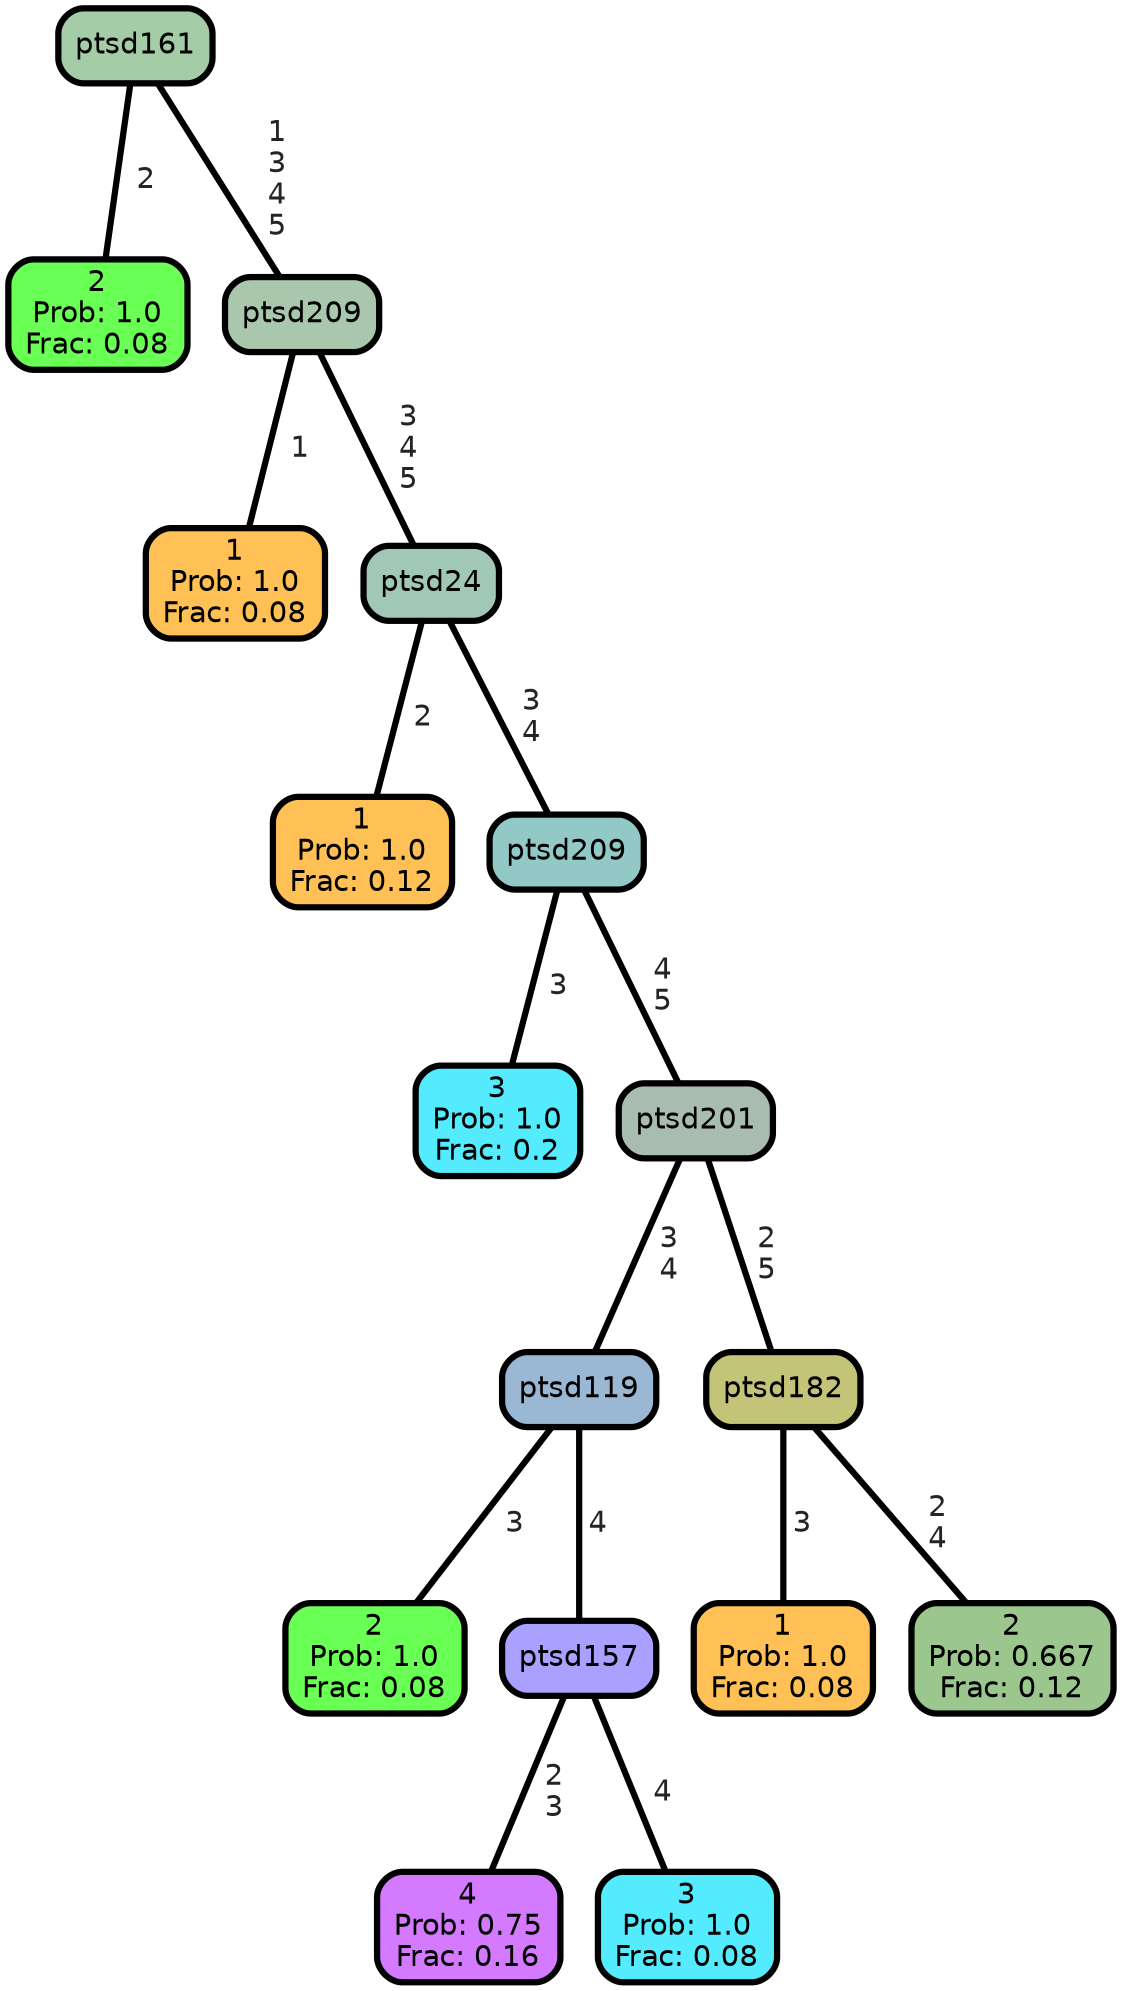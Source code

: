 graph Tree {
node [shape=box, style="filled, rounded",color="black",penwidth="3",fontcolor="black",                 fontname=helvetica] ;
graph [ranksep="0 equally", splines=straight,                 bgcolor=transparent, dpi=200] ;
edge [fontname=helvetica, fontweight=bold,fontcolor=grey14,color=black] ;
0 [label="2
Prob: 1.0
Frac: 0.08", fillcolor="#6aff55"] ;
1 [label="ptsd161", fillcolor="#a4cca6"] ;
2 [label="1
Prob: 1.0
Frac: 0.08", fillcolor="#ffc155"] ;
3 [label="ptsd209", fillcolor="#a9c7ad"] ;
4 [label="1
Prob: 1.0
Frac: 0.12", fillcolor="#ffc155"] ;
5 [label="ptsd24", fillcolor="#a1c8b6"] ;
6 [label="3
Prob: 1.0
Frac: 0.2", fillcolor="#55ebff"] ;
7 [label="ptsd209", fillcolor="#92c9c6"] ;
8 [label="2
Prob: 1.0
Frac: 0.08", fillcolor="#6aff55"] ;
9 [label="ptsd119", fillcolor="#9ab7d4"] ;
10 [label="4
Prob: 0.75
Frac: 0.16", fillcolor="#d47aff"] ;
11 [label="ptsd157", fillcolor="#aaa0ff"] ;
12 [label="3
Prob: 1.0
Frac: 0.08", fillcolor="#55ebff"] ;
13 [label="ptsd201", fillcolor="#a9bcb0"] ;
14 [label="1
Prob: 1.0
Frac: 0.08", fillcolor="#ffc155"] ;
15 [label="ptsd182", fillcolor="#c3c477"] ;
16 [label="2
Prob: 0.667
Frac: 0.12", fillcolor="#9bc68d"] ;
1 -- 0 [label=" 2",penwidth=3] ;
1 -- 3 [label=" 1\n 3\n 4\n 5",penwidth=3] ;
3 -- 2 [label=" 1",penwidth=3] ;
3 -- 5 [label=" 3\n 4\n 5",penwidth=3] ;
5 -- 4 [label=" 2",penwidth=3] ;
5 -- 7 [label=" 3\n 4",penwidth=3] ;
7 -- 6 [label=" 3",penwidth=3] ;
7 -- 13 [label=" 4\n 5",penwidth=3] ;
9 -- 8 [label=" 3",penwidth=3] ;
9 -- 11 [label=" 4",penwidth=3] ;
11 -- 10 [label=" 2\n 3",penwidth=3] ;
11 -- 12 [label=" 4",penwidth=3] ;
13 -- 9 [label=" 3\n 4",penwidth=3] ;
13 -- 15 [label=" 2\n 5",penwidth=3] ;
15 -- 14 [label=" 3",penwidth=3] ;
15 -- 16 [label=" 2\n 4",penwidth=3] ;
{rank = same;}}